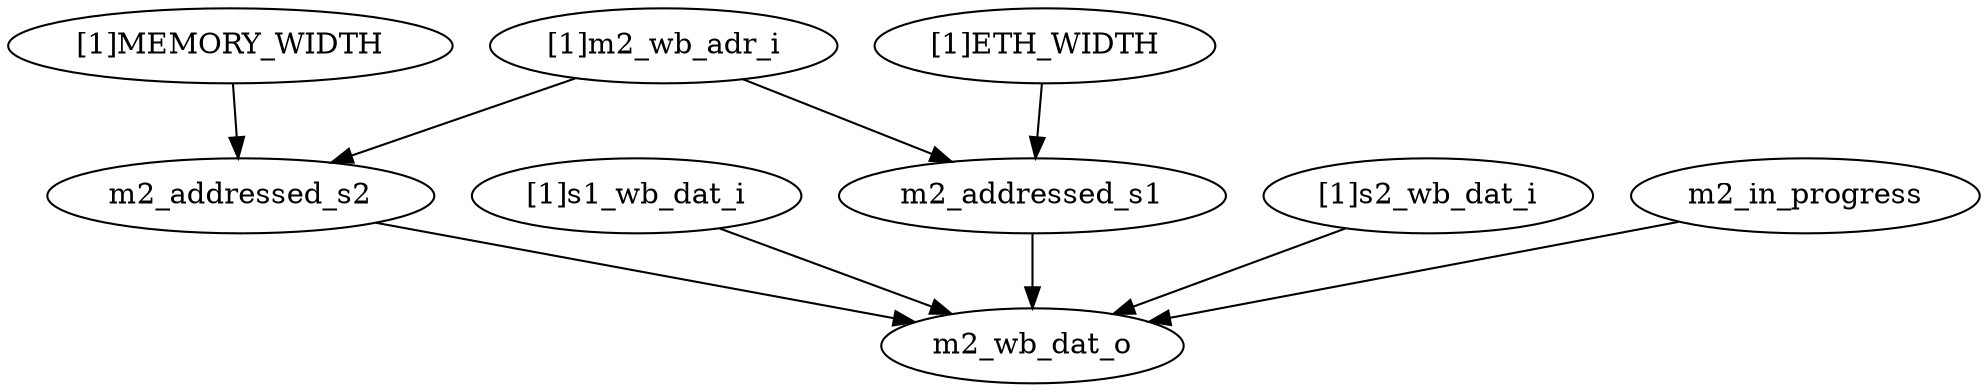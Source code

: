 strict digraph "" {
	"[1]MEMORY_WIDTH"	 [complexity=7,
		importance=0.0522504477649,
		rank=0.0074643496807];
	m2_addressed_s2	 [complexity=1,
		importance=0.039225672681,
		rank=0.039225672681];
	"[1]MEMORY_WIDTH" -> m2_addressed_s2;
	"[1]s1_wb_dat_i"	 [complexity=2,
		importance=0.0343413287442,
		rank=0.0171706643721];
	m2_wb_dat_o	 [complexity=0,
		importance=0.0213165536603,
		rank=0.0];
	"[1]s1_wb_dat_i" -> m2_wb_dat_o;
	"[1]m2_wb_adr_i"	 [complexity=7,
		importance=0.0522504477649,
		rank=0.0074643496807];
	m2_addressed_s1	 [complexity=1,
		importance=0.0605422263413,
		rank=0.0605422263413];
	"[1]m2_wb_adr_i" -> m2_addressed_s1;
	"[1]m2_wb_adr_i" -> m2_addressed_s2;
	"[1]s2_wb_dat_i"	 [complexity=2,
		importance=0.0343413287442,
		rank=0.0171706643721];
	"[1]s2_wb_dat_i" -> m2_wb_dat_o;
	m2_addressed_s1 -> m2_wb_dat_o;
	m2_addressed_s2 -> m2_wb_dat_o;
	"[1]ETH_WIDTH"	 [complexity=7,
		importance=0.0735670014252,
		rank=0.0105095716322];
	"[1]ETH_WIDTH" -> m2_addressed_s1;
	m2_in_progress	 [complexity=1,
		importance=0.0642219876264,
		rank=0.0642219876264];
	m2_in_progress -> m2_wb_dat_o;
}

